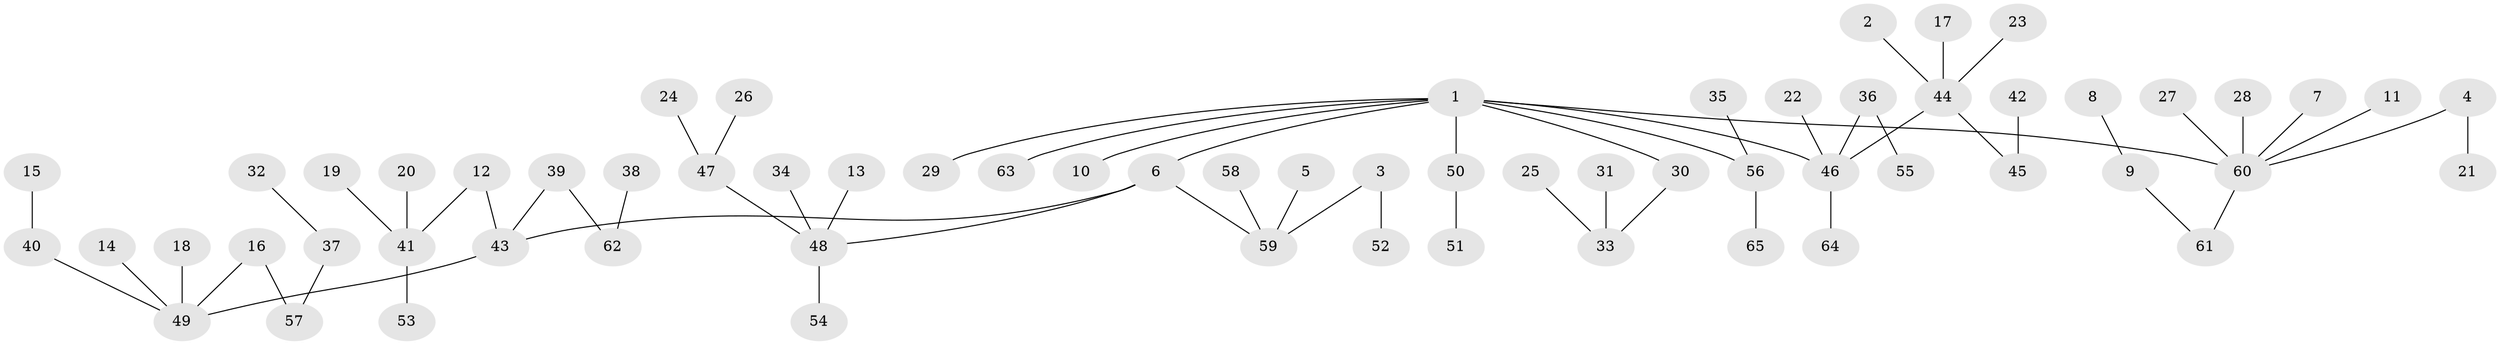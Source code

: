 // original degree distribution, {5: 0.031007751937984496, 6: 0.03875968992248062, 2: 0.2248062015503876, 3: 0.11627906976744186, 7: 0.015503875968992248, 4: 0.03875968992248062, 1: 0.5348837209302325}
// Generated by graph-tools (version 1.1) at 2025/26/03/09/25 03:26:24]
// undirected, 65 vertices, 64 edges
graph export_dot {
graph [start="1"]
  node [color=gray90,style=filled];
  1;
  2;
  3;
  4;
  5;
  6;
  7;
  8;
  9;
  10;
  11;
  12;
  13;
  14;
  15;
  16;
  17;
  18;
  19;
  20;
  21;
  22;
  23;
  24;
  25;
  26;
  27;
  28;
  29;
  30;
  31;
  32;
  33;
  34;
  35;
  36;
  37;
  38;
  39;
  40;
  41;
  42;
  43;
  44;
  45;
  46;
  47;
  48;
  49;
  50;
  51;
  52;
  53;
  54;
  55;
  56;
  57;
  58;
  59;
  60;
  61;
  62;
  63;
  64;
  65;
  1 -- 6 [weight=1.0];
  1 -- 10 [weight=1.0];
  1 -- 29 [weight=1.0];
  1 -- 30 [weight=1.0];
  1 -- 46 [weight=1.0];
  1 -- 50 [weight=1.0];
  1 -- 56 [weight=1.0];
  1 -- 60 [weight=1.0];
  1 -- 63 [weight=1.0];
  2 -- 44 [weight=1.0];
  3 -- 52 [weight=1.0];
  3 -- 59 [weight=1.0];
  4 -- 21 [weight=1.0];
  4 -- 60 [weight=1.0];
  5 -- 59 [weight=1.0];
  6 -- 43 [weight=1.0];
  6 -- 48 [weight=1.0];
  6 -- 59 [weight=1.0];
  7 -- 60 [weight=1.0];
  8 -- 9 [weight=1.0];
  9 -- 61 [weight=1.0];
  11 -- 60 [weight=1.0];
  12 -- 41 [weight=1.0];
  12 -- 43 [weight=1.0];
  13 -- 48 [weight=1.0];
  14 -- 49 [weight=1.0];
  15 -- 40 [weight=1.0];
  16 -- 49 [weight=1.0];
  16 -- 57 [weight=1.0];
  17 -- 44 [weight=1.0];
  18 -- 49 [weight=1.0];
  19 -- 41 [weight=1.0];
  20 -- 41 [weight=1.0];
  22 -- 46 [weight=1.0];
  23 -- 44 [weight=1.0];
  24 -- 47 [weight=1.0];
  25 -- 33 [weight=1.0];
  26 -- 47 [weight=1.0];
  27 -- 60 [weight=1.0];
  28 -- 60 [weight=1.0];
  30 -- 33 [weight=1.0];
  31 -- 33 [weight=1.0];
  32 -- 37 [weight=1.0];
  34 -- 48 [weight=1.0];
  35 -- 56 [weight=1.0];
  36 -- 46 [weight=1.0];
  36 -- 55 [weight=1.0];
  37 -- 57 [weight=1.0];
  38 -- 62 [weight=1.0];
  39 -- 43 [weight=1.0];
  39 -- 62 [weight=1.0];
  40 -- 49 [weight=1.0];
  41 -- 53 [weight=1.0];
  42 -- 45 [weight=1.0];
  43 -- 49 [weight=1.0];
  44 -- 45 [weight=1.0];
  44 -- 46 [weight=1.0];
  46 -- 64 [weight=1.0];
  47 -- 48 [weight=1.0];
  48 -- 54 [weight=1.0];
  50 -- 51 [weight=1.0];
  56 -- 65 [weight=1.0];
  58 -- 59 [weight=1.0];
  60 -- 61 [weight=1.0];
}
